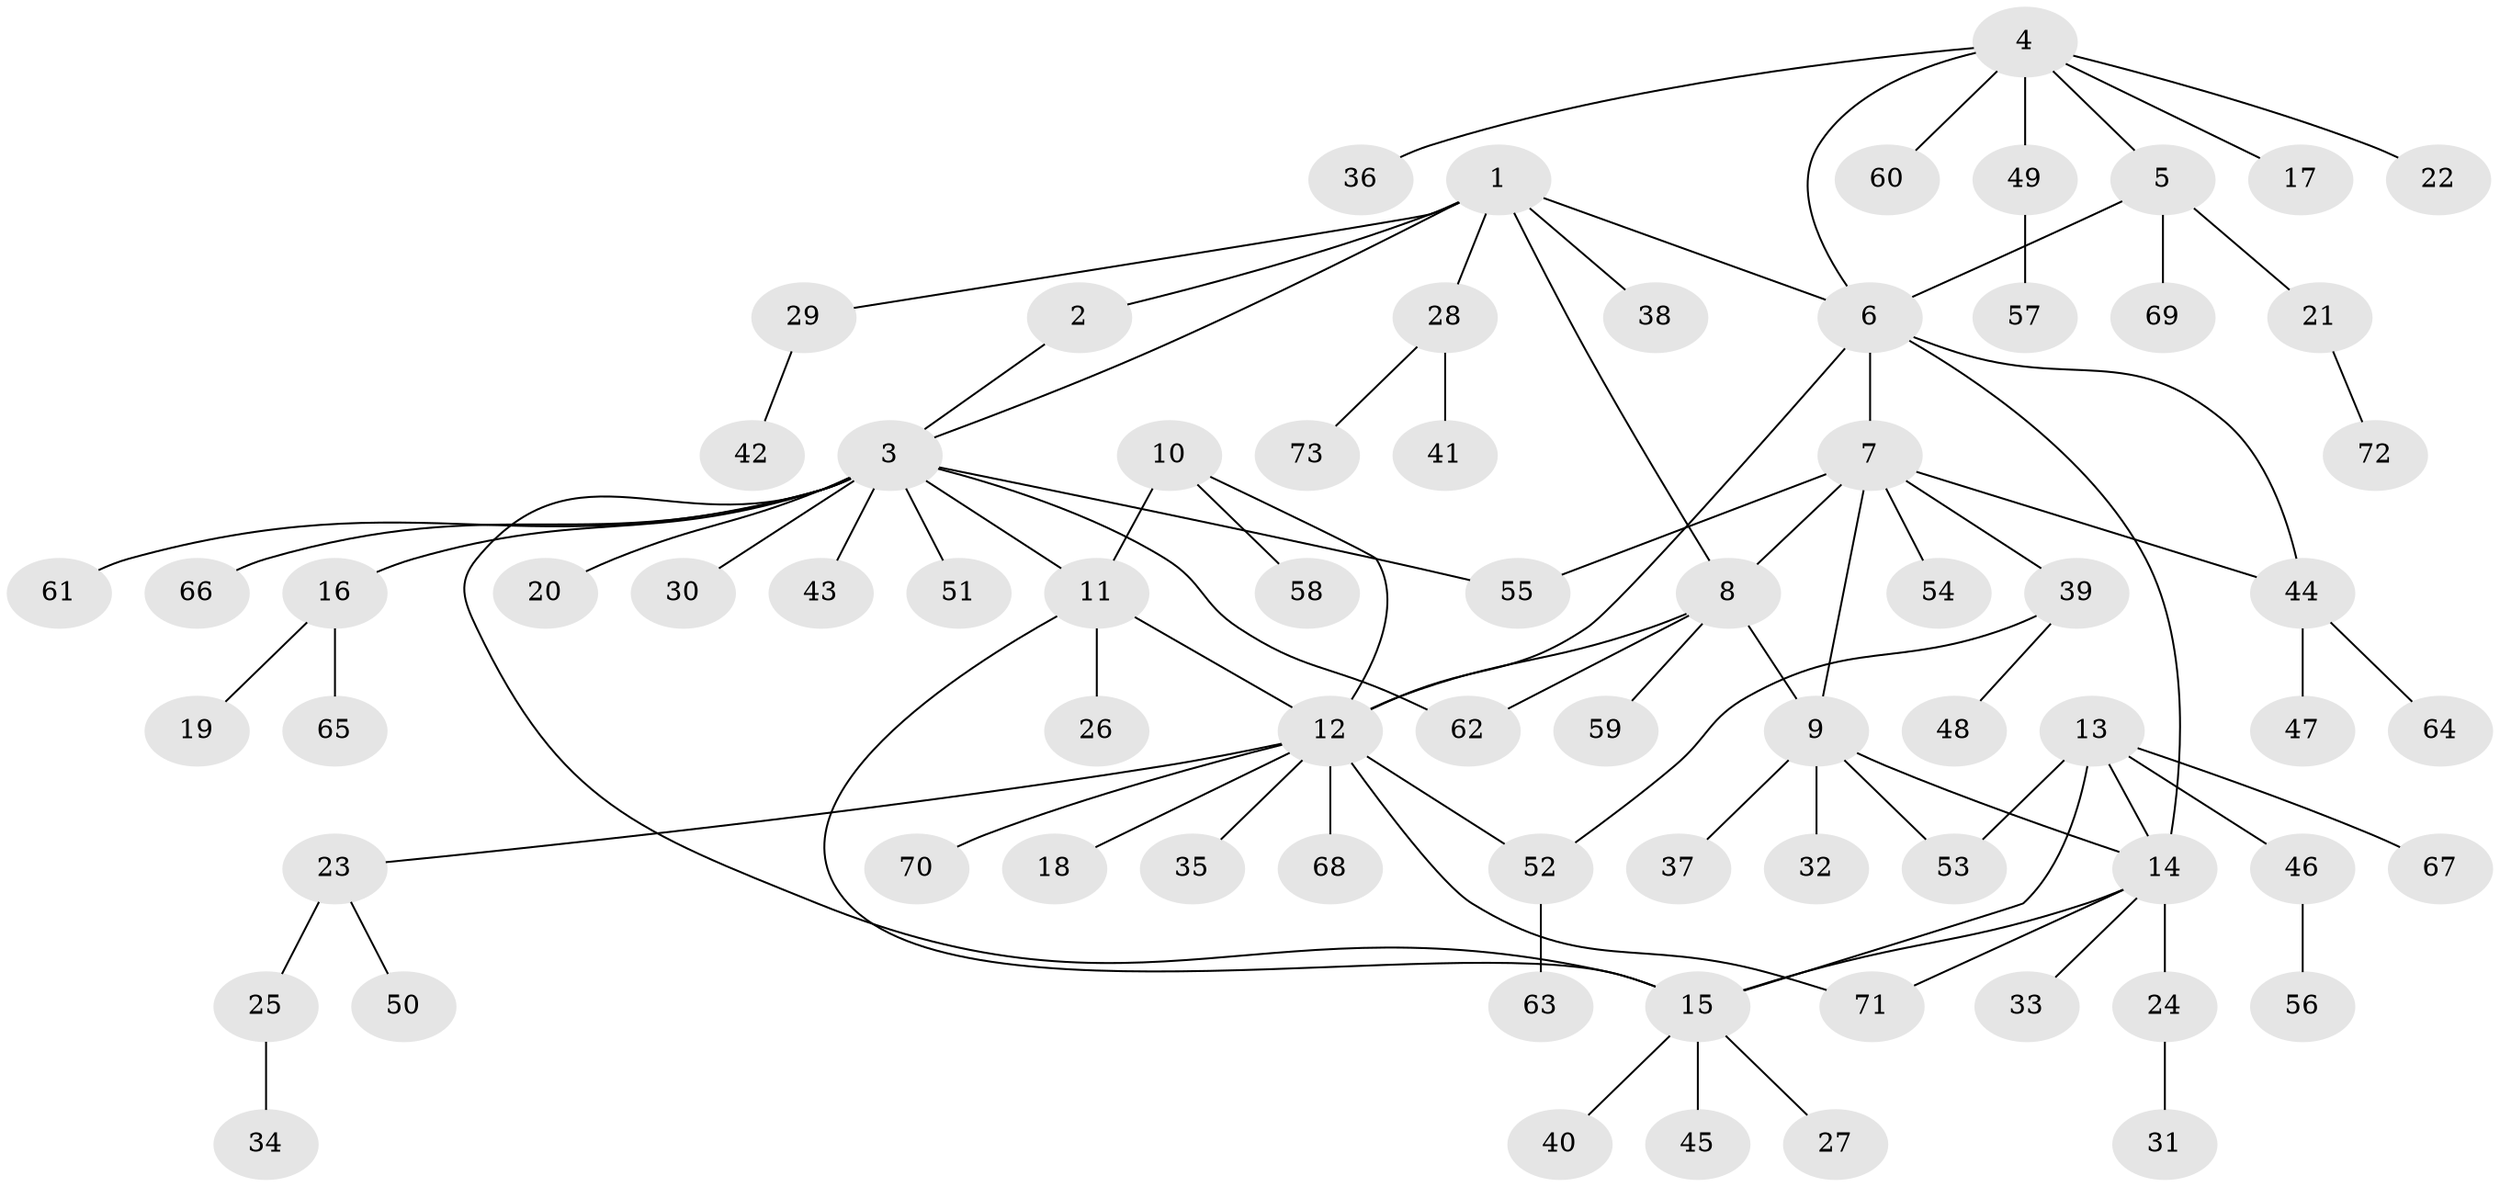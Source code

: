 // Generated by graph-tools (version 1.1) at 2025/37/03/09/25 02:37:24]
// undirected, 73 vertices, 89 edges
graph export_dot {
graph [start="1"]
  node [color=gray90,style=filled];
  1;
  2;
  3;
  4;
  5;
  6;
  7;
  8;
  9;
  10;
  11;
  12;
  13;
  14;
  15;
  16;
  17;
  18;
  19;
  20;
  21;
  22;
  23;
  24;
  25;
  26;
  27;
  28;
  29;
  30;
  31;
  32;
  33;
  34;
  35;
  36;
  37;
  38;
  39;
  40;
  41;
  42;
  43;
  44;
  45;
  46;
  47;
  48;
  49;
  50;
  51;
  52;
  53;
  54;
  55;
  56;
  57;
  58;
  59;
  60;
  61;
  62;
  63;
  64;
  65;
  66;
  67;
  68;
  69;
  70;
  71;
  72;
  73;
  1 -- 2;
  1 -- 3;
  1 -- 6;
  1 -- 8;
  1 -- 28;
  1 -- 29;
  1 -- 38;
  2 -- 3;
  3 -- 11;
  3 -- 15;
  3 -- 16;
  3 -- 20;
  3 -- 30;
  3 -- 43;
  3 -- 51;
  3 -- 55;
  3 -- 61;
  3 -- 62;
  3 -- 66;
  4 -- 5;
  4 -- 6;
  4 -- 17;
  4 -- 22;
  4 -- 36;
  4 -- 49;
  4 -- 60;
  5 -- 6;
  5 -- 21;
  5 -- 69;
  6 -- 7;
  6 -- 12;
  6 -- 14;
  6 -- 44;
  7 -- 8;
  7 -- 9;
  7 -- 39;
  7 -- 44;
  7 -- 54;
  7 -- 55;
  8 -- 9;
  8 -- 12;
  8 -- 59;
  8 -- 62;
  9 -- 14;
  9 -- 32;
  9 -- 37;
  9 -- 53;
  10 -- 11;
  10 -- 12;
  10 -- 58;
  11 -- 12;
  11 -- 15;
  11 -- 26;
  12 -- 18;
  12 -- 23;
  12 -- 35;
  12 -- 52;
  12 -- 68;
  12 -- 70;
  12 -- 71;
  13 -- 14;
  13 -- 15;
  13 -- 46;
  13 -- 53;
  13 -- 67;
  14 -- 15;
  14 -- 24;
  14 -- 33;
  14 -- 71;
  15 -- 27;
  15 -- 40;
  15 -- 45;
  16 -- 19;
  16 -- 65;
  21 -- 72;
  23 -- 25;
  23 -- 50;
  24 -- 31;
  25 -- 34;
  28 -- 41;
  28 -- 73;
  29 -- 42;
  39 -- 48;
  39 -- 52;
  44 -- 47;
  44 -- 64;
  46 -- 56;
  49 -- 57;
  52 -- 63;
}
